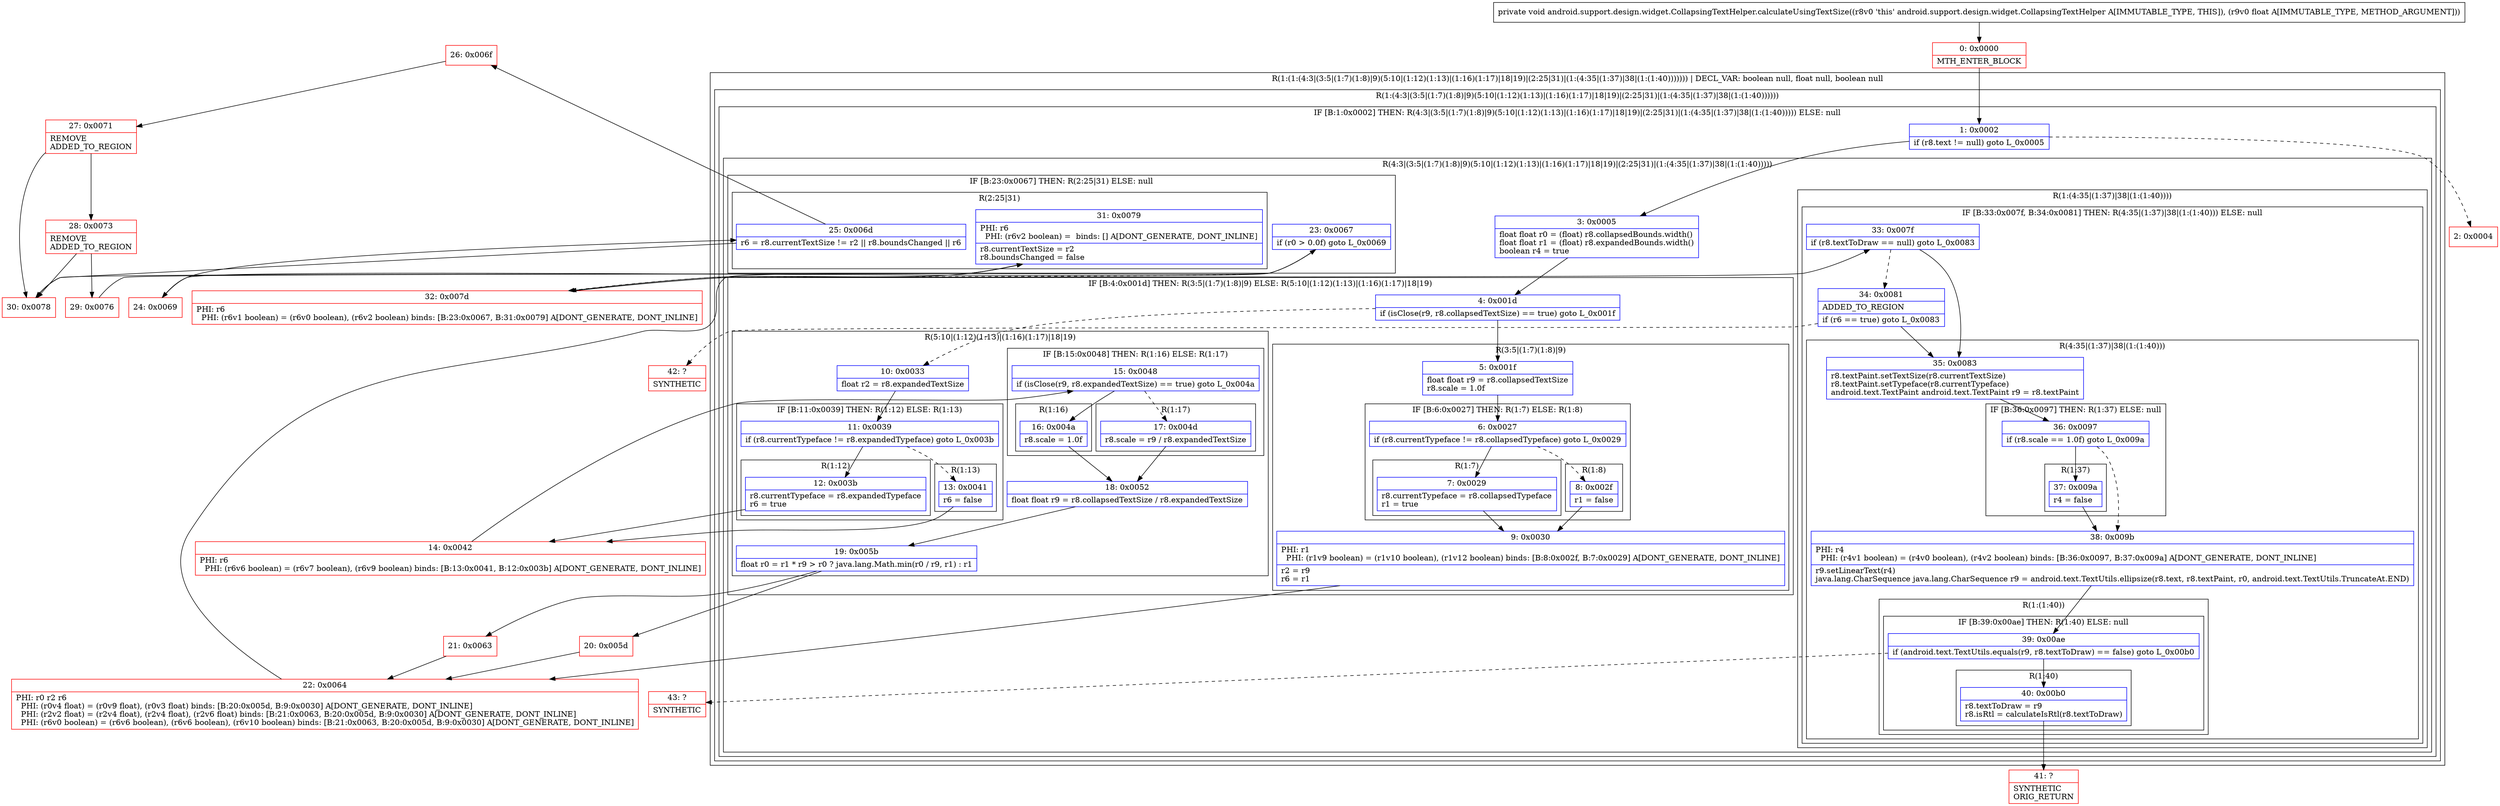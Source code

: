 digraph "CFG forandroid.support.design.widget.CollapsingTextHelper.calculateUsingTextSize(F)V" {
subgraph cluster_Region_71504103 {
label = "R(1:(1:(4:3|(3:5|(1:7)(1:8)|9)(5:10|(1:12)(1:13)|(1:16)(1:17)|18|19)|(2:25|31)|(1:(4:35|(1:37)|38|(1:(1:40))))))) | DECL_VAR: boolean null, float null, boolean null\l";
node [shape=record,color=blue];
subgraph cluster_Region_589010226 {
label = "R(1:(4:3|(3:5|(1:7)(1:8)|9)(5:10|(1:12)(1:13)|(1:16)(1:17)|18|19)|(2:25|31)|(1:(4:35|(1:37)|38|(1:(1:40))))))";
node [shape=record,color=blue];
subgraph cluster_IfRegion_230014162 {
label = "IF [B:1:0x0002] THEN: R(4:3|(3:5|(1:7)(1:8)|9)(5:10|(1:12)(1:13)|(1:16)(1:17)|18|19)|(2:25|31)|(1:(4:35|(1:37)|38|(1:(1:40))))) ELSE: null";
node [shape=record,color=blue];
Node_1 [shape=record,label="{1\:\ 0x0002|if (r8.text != null) goto L_0x0005\l}"];
subgraph cluster_Region_1105250152 {
label = "R(4:3|(3:5|(1:7)(1:8)|9)(5:10|(1:12)(1:13)|(1:16)(1:17)|18|19)|(2:25|31)|(1:(4:35|(1:37)|38|(1:(1:40)))))";
node [shape=record,color=blue];
Node_3 [shape=record,label="{3\:\ 0x0005|float float r0 = (float) r8.collapsedBounds.width()\lfloat float r1 = (float) r8.expandedBounds.width()\lboolean r4 = true\l}"];
subgraph cluster_IfRegion_1654959311 {
label = "IF [B:4:0x001d] THEN: R(3:5|(1:7)(1:8)|9) ELSE: R(5:10|(1:12)(1:13)|(1:16)(1:17)|18|19)";
node [shape=record,color=blue];
Node_4 [shape=record,label="{4\:\ 0x001d|if (isClose(r9, r8.collapsedTextSize) == true) goto L_0x001f\l}"];
subgraph cluster_Region_2129067048 {
label = "R(3:5|(1:7)(1:8)|9)";
node [shape=record,color=blue];
Node_5 [shape=record,label="{5\:\ 0x001f|float float r9 = r8.collapsedTextSize\lr8.scale = 1.0f\l}"];
subgraph cluster_IfRegion_2130467924 {
label = "IF [B:6:0x0027] THEN: R(1:7) ELSE: R(1:8)";
node [shape=record,color=blue];
Node_6 [shape=record,label="{6\:\ 0x0027|if (r8.currentTypeface != r8.collapsedTypeface) goto L_0x0029\l}"];
subgraph cluster_Region_609955924 {
label = "R(1:7)";
node [shape=record,color=blue];
Node_7 [shape=record,label="{7\:\ 0x0029|r8.currentTypeface = r8.collapsedTypeface\lr1 = true\l}"];
}
subgraph cluster_Region_1830131298 {
label = "R(1:8)";
node [shape=record,color=blue];
Node_8 [shape=record,label="{8\:\ 0x002f|r1 = false\l}"];
}
}
Node_9 [shape=record,label="{9\:\ 0x0030|PHI: r1 \l  PHI: (r1v9 boolean) = (r1v10 boolean), (r1v12 boolean) binds: [B:8:0x002f, B:7:0x0029] A[DONT_GENERATE, DONT_INLINE]\l|r2 = r9\lr6 = r1\l}"];
}
subgraph cluster_Region_703017745 {
label = "R(5:10|(1:12)(1:13)|(1:16)(1:17)|18|19)";
node [shape=record,color=blue];
Node_10 [shape=record,label="{10\:\ 0x0033|float r2 = r8.expandedTextSize\l}"];
subgraph cluster_IfRegion_20047036 {
label = "IF [B:11:0x0039] THEN: R(1:12) ELSE: R(1:13)";
node [shape=record,color=blue];
Node_11 [shape=record,label="{11\:\ 0x0039|if (r8.currentTypeface != r8.expandedTypeface) goto L_0x003b\l}"];
subgraph cluster_Region_2110989177 {
label = "R(1:12)";
node [shape=record,color=blue];
Node_12 [shape=record,label="{12\:\ 0x003b|r8.currentTypeface = r8.expandedTypeface\lr6 = true\l}"];
}
subgraph cluster_Region_1533556077 {
label = "R(1:13)";
node [shape=record,color=blue];
Node_13 [shape=record,label="{13\:\ 0x0041|r6 = false\l}"];
}
}
subgraph cluster_IfRegion_566401892 {
label = "IF [B:15:0x0048] THEN: R(1:16) ELSE: R(1:17)";
node [shape=record,color=blue];
Node_15 [shape=record,label="{15\:\ 0x0048|if (isClose(r9, r8.expandedTextSize) == true) goto L_0x004a\l}"];
subgraph cluster_Region_1724356935 {
label = "R(1:16)";
node [shape=record,color=blue];
Node_16 [shape=record,label="{16\:\ 0x004a|r8.scale = 1.0f\l}"];
}
subgraph cluster_Region_2051372855 {
label = "R(1:17)";
node [shape=record,color=blue];
Node_17 [shape=record,label="{17\:\ 0x004d|r8.scale = r9 \/ r8.expandedTextSize\l}"];
}
}
Node_18 [shape=record,label="{18\:\ 0x0052|float float r9 = r8.collapsedTextSize \/ r8.expandedTextSize\l}"];
Node_19 [shape=record,label="{19\:\ 0x005b|float r0 = r1 * r9 \> r0 ? java.lang.Math.min(r0 \/ r9, r1) : r1\l}"];
}
}
subgraph cluster_IfRegion_1006431395 {
label = "IF [B:23:0x0067] THEN: R(2:25|31) ELSE: null";
node [shape=record,color=blue];
Node_23 [shape=record,label="{23\:\ 0x0067|if (r0 \> 0.0f) goto L_0x0069\l}"];
subgraph cluster_Region_120408287 {
label = "R(2:25|31)";
node [shape=record,color=blue];
Node_25 [shape=record,label="{25\:\ 0x006d|r6 = r8.currentTextSize != r2 \|\| r8.boundsChanged \|\| r6\l}"];
Node_31 [shape=record,label="{31\:\ 0x0079|PHI: r6 \l  PHI: (r6v2 boolean) =  binds: [] A[DONT_GENERATE, DONT_INLINE]\l|r8.currentTextSize = r2\lr8.boundsChanged = false\l}"];
}
}
subgraph cluster_Region_1960802503 {
label = "R(1:(4:35|(1:37)|38|(1:(1:40))))";
node [shape=record,color=blue];
subgraph cluster_IfRegion_1098110083 {
label = "IF [B:33:0x007f, B:34:0x0081] THEN: R(4:35|(1:37)|38|(1:(1:40))) ELSE: null";
node [shape=record,color=blue];
Node_33 [shape=record,label="{33\:\ 0x007f|if (r8.textToDraw == null) goto L_0x0083\l}"];
Node_34 [shape=record,label="{34\:\ 0x0081|ADDED_TO_REGION\l|if (r6 == true) goto L_0x0083\l}"];
subgraph cluster_Region_1348388985 {
label = "R(4:35|(1:37)|38|(1:(1:40)))";
node [shape=record,color=blue];
Node_35 [shape=record,label="{35\:\ 0x0083|r8.textPaint.setTextSize(r8.currentTextSize)\lr8.textPaint.setTypeface(r8.currentTypeface)\landroid.text.TextPaint android.text.TextPaint r9 = r8.textPaint\l}"];
subgraph cluster_IfRegion_455368779 {
label = "IF [B:36:0x0097] THEN: R(1:37) ELSE: null";
node [shape=record,color=blue];
Node_36 [shape=record,label="{36\:\ 0x0097|if (r8.scale == 1.0f) goto L_0x009a\l}"];
subgraph cluster_Region_390241949 {
label = "R(1:37)";
node [shape=record,color=blue];
Node_37 [shape=record,label="{37\:\ 0x009a|r4 = false\l}"];
}
}
Node_38 [shape=record,label="{38\:\ 0x009b|PHI: r4 \l  PHI: (r4v1 boolean) = (r4v0 boolean), (r4v2 boolean) binds: [B:36:0x0097, B:37:0x009a] A[DONT_GENERATE, DONT_INLINE]\l|r9.setLinearText(r4)\ljava.lang.CharSequence java.lang.CharSequence r9 = android.text.TextUtils.ellipsize(r8.text, r8.textPaint, r0, android.text.TextUtils.TruncateAt.END)\l}"];
subgraph cluster_Region_1242120407 {
label = "R(1:(1:40))";
node [shape=record,color=blue];
subgraph cluster_IfRegion_325068955 {
label = "IF [B:39:0x00ae] THEN: R(1:40) ELSE: null";
node [shape=record,color=blue];
Node_39 [shape=record,label="{39\:\ 0x00ae|if (android.text.TextUtils.equals(r9, r8.textToDraw) == false) goto L_0x00b0\l}"];
subgraph cluster_Region_163161287 {
label = "R(1:40)";
node [shape=record,color=blue];
Node_40 [shape=record,label="{40\:\ 0x00b0|r8.textToDraw = r9\lr8.isRtl = calculateIsRtl(r8.textToDraw)\l}"];
}
}
}
}
}
}
}
}
}
}
Node_0 [shape=record,color=red,label="{0\:\ 0x0000|MTH_ENTER_BLOCK\l}"];
Node_2 [shape=record,color=red,label="{2\:\ 0x0004}"];
Node_14 [shape=record,color=red,label="{14\:\ 0x0042|PHI: r6 \l  PHI: (r6v6 boolean) = (r6v7 boolean), (r6v9 boolean) binds: [B:13:0x0041, B:12:0x003b] A[DONT_GENERATE, DONT_INLINE]\l}"];
Node_20 [shape=record,color=red,label="{20\:\ 0x005d}"];
Node_21 [shape=record,color=red,label="{21\:\ 0x0063}"];
Node_22 [shape=record,color=red,label="{22\:\ 0x0064|PHI: r0 r2 r6 \l  PHI: (r0v4 float) = (r0v9 float), (r0v3 float) binds: [B:20:0x005d, B:9:0x0030] A[DONT_GENERATE, DONT_INLINE]\l  PHI: (r2v2 float) = (r2v4 float), (r2v4 float), (r2v6 float) binds: [B:21:0x0063, B:20:0x005d, B:9:0x0030] A[DONT_GENERATE, DONT_INLINE]\l  PHI: (r6v0 boolean) = (r6v6 boolean), (r6v6 boolean), (r6v10 boolean) binds: [B:21:0x0063, B:20:0x005d, B:9:0x0030] A[DONT_GENERATE, DONT_INLINE]\l}"];
Node_24 [shape=record,color=red,label="{24\:\ 0x0069}"];
Node_26 [shape=record,color=red,label="{26\:\ 0x006f}"];
Node_27 [shape=record,color=red,label="{27\:\ 0x0071|REMOVE\lADDED_TO_REGION\l}"];
Node_28 [shape=record,color=red,label="{28\:\ 0x0073|REMOVE\lADDED_TO_REGION\l}"];
Node_29 [shape=record,color=red,label="{29\:\ 0x0076}"];
Node_30 [shape=record,color=red,label="{30\:\ 0x0078}"];
Node_32 [shape=record,color=red,label="{32\:\ 0x007d|PHI: r6 \l  PHI: (r6v1 boolean) = (r6v0 boolean), (r6v2 boolean) binds: [B:23:0x0067, B:31:0x0079] A[DONT_GENERATE, DONT_INLINE]\l}"];
Node_41 [shape=record,color=red,label="{41\:\ ?|SYNTHETIC\lORIG_RETURN\l}"];
Node_42 [shape=record,color=red,label="{42\:\ ?|SYNTHETIC\l}"];
Node_43 [shape=record,color=red,label="{43\:\ ?|SYNTHETIC\l}"];
MethodNode[shape=record,label="{private void android.support.design.widget.CollapsingTextHelper.calculateUsingTextSize((r8v0 'this' android.support.design.widget.CollapsingTextHelper A[IMMUTABLE_TYPE, THIS]), (r9v0 float A[IMMUTABLE_TYPE, METHOD_ARGUMENT])) }"];
MethodNode -> Node_0;
Node_1 -> Node_2[style=dashed];
Node_1 -> Node_3;
Node_3 -> Node_4;
Node_4 -> Node_5;
Node_4 -> Node_10[style=dashed];
Node_5 -> Node_6;
Node_6 -> Node_7;
Node_6 -> Node_8[style=dashed];
Node_7 -> Node_9;
Node_8 -> Node_9;
Node_9 -> Node_22;
Node_10 -> Node_11;
Node_11 -> Node_12;
Node_11 -> Node_13[style=dashed];
Node_12 -> Node_14;
Node_13 -> Node_14;
Node_15 -> Node_16;
Node_15 -> Node_17[style=dashed];
Node_16 -> Node_18;
Node_17 -> Node_18;
Node_18 -> Node_19;
Node_19 -> Node_20;
Node_19 -> Node_21;
Node_23 -> Node_24;
Node_23 -> Node_32[style=dashed];
Node_25 -> Node_26;
Node_25 -> Node_30;
Node_31 -> Node_32;
Node_33 -> Node_34[style=dashed];
Node_33 -> Node_35;
Node_34 -> Node_35;
Node_34 -> Node_42[style=dashed];
Node_35 -> Node_36;
Node_36 -> Node_37;
Node_36 -> Node_38[style=dashed];
Node_37 -> Node_38;
Node_38 -> Node_39;
Node_39 -> Node_40;
Node_39 -> Node_43[style=dashed];
Node_40 -> Node_41;
Node_0 -> Node_1;
Node_14 -> Node_15;
Node_20 -> Node_22;
Node_21 -> Node_22;
Node_22 -> Node_23;
Node_24 -> Node_25;
Node_26 -> Node_27;
Node_27 -> Node_28;
Node_27 -> Node_30;
Node_28 -> Node_29;
Node_28 -> Node_30;
Node_29 -> Node_31;
Node_30 -> Node_31;
Node_32 -> Node_33;
}

